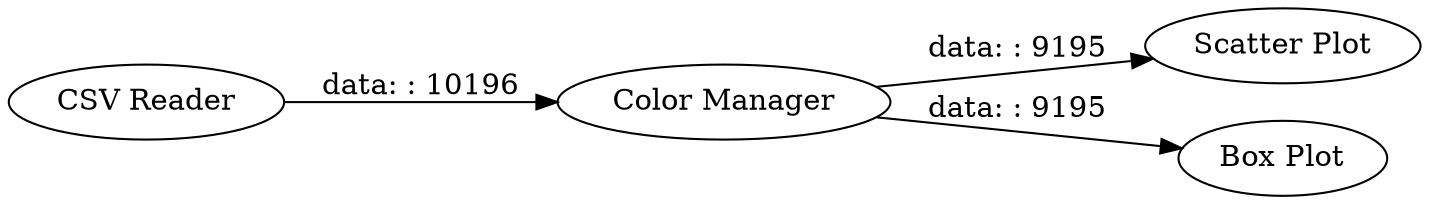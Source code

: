 digraph {
	"2886142914060732518_1" [label="CSV Reader"]
	"2886142914060732518_3" [label="Scatter Plot"]
	"2886142914060732518_2" [label="Color Manager"]
	"2886142914060732518_4" [label="Box Plot"]
	"2886142914060732518_2" -> "2886142914060732518_3" [label="data: : 9195"]
	"2886142914060732518_2" -> "2886142914060732518_4" [label="data: : 9195"]
	"2886142914060732518_1" -> "2886142914060732518_2" [label="data: : 10196"]
	rankdir=LR
}
